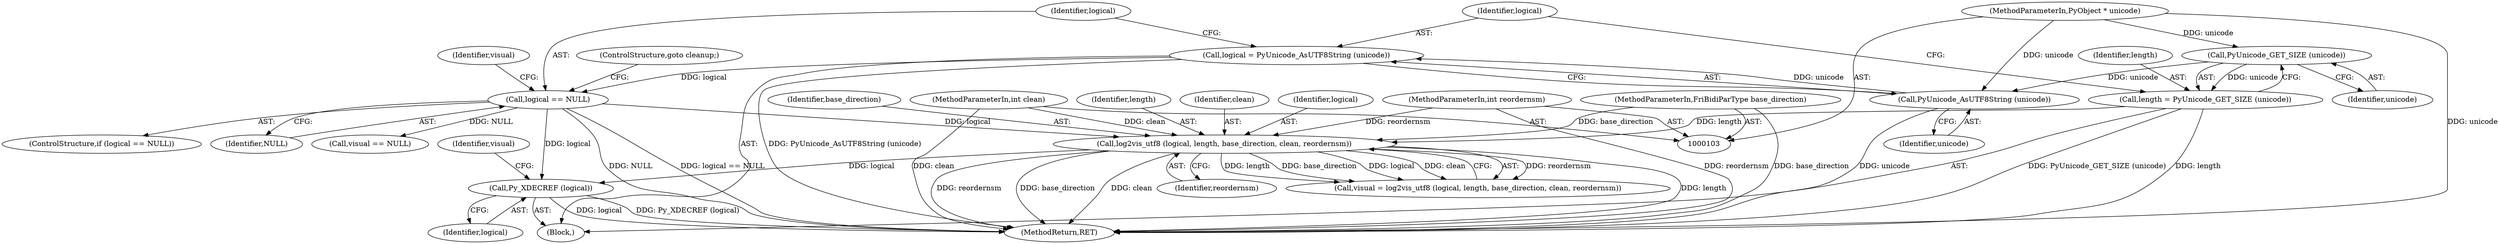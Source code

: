 digraph "1_pyfribidi_d2860c655357975e7b32d84e6b45e98f0dcecd7a_2@pointer" {
"1000157" [label="(Call,Py_XDECREF (logical))"];
"1000131" [label="(Call,logical == NULL)"];
"1000126" [label="(Call,logical = PyUnicode_AsUTF8String (unicode))"];
"1000128" [label="(Call,PyUnicode_AsUTF8String (unicode))"];
"1000124" [label="(Call,PyUnicode_GET_SIZE (unicode))"];
"1000104" [label="(MethodParameterIn,PyObject * unicode)"];
"1000137" [label="(Call,log2vis_utf8 (logical, length, base_direction, clean, reordernsm))"];
"1000122" [label="(Call,length = PyUnicode_GET_SIZE (unicode))"];
"1000105" [label="(MethodParameterIn,FriBidiParType base_direction)"];
"1000106" [label="(MethodParameterIn,int clean)"];
"1000107" [label="(MethodParameterIn,int reordernsm)"];
"1000108" [label="(Block,)"];
"1000105" [label="(MethodParameterIn,FriBidiParType base_direction)"];
"1000126" [label="(Call,logical = PyUnicode_AsUTF8String (unicode))"];
"1000131" [label="(Call,logical == NULL)"];
"1000124" [label="(Call,PyUnicode_GET_SIZE (unicode))"];
"1000163" [label="(MethodReturn,RET)"];
"1000107" [label="(MethodParameterIn,int reordernsm)"];
"1000129" [label="(Identifier,unicode)"];
"1000127" [label="(Identifier,logical)"];
"1000141" [label="(Identifier,clean)"];
"1000138" [label="(Identifier,logical)"];
"1000142" [label="(Identifier,reordernsm)"];
"1000106" [label="(MethodParameterIn,int clean)"];
"1000134" [label="(ControlStructure,goto cleanup;)"];
"1000125" [label="(Identifier,unicode)"];
"1000140" [label="(Identifier,base_direction)"];
"1000158" [label="(Identifier,logical)"];
"1000130" [label="(ControlStructure,if (logical == NULL))"];
"1000133" [label="(Identifier,NULL)"];
"1000135" [label="(Call,visual = log2vis_utf8 (logical, length, base_direction, clean, reordernsm))"];
"1000122" [label="(Call,length = PyUnicode_GET_SIZE (unicode))"];
"1000123" [label="(Identifier,length)"];
"1000104" [label="(MethodParameterIn,PyObject * unicode)"];
"1000157" [label="(Call,Py_XDECREF (logical))"];
"1000144" [label="(Call,visual == NULL)"];
"1000139" [label="(Identifier,length)"];
"1000132" [label="(Identifier,logical)"];
"1000137" [label="(Call,log2vis_utf8 (logical, length, base_direction, clean, reordernsm))"];
"1000128" [label="(Call,PyUnicode_AsUTF8String (unicode))"];
"1000136" [label="(Identifier,visual)"];
"1000160" [label="(Identifier,visual)"];
"1000157" -> "1000108"  [label="AST: "];
"1000157" -> "1000158"  [label="CFG: "];
"1000158" -> "1000157"  [label="AST: "];
"1000160" -> "1000157"  [label="CFG: "];
"1000157" -> "1000163"  [label="DDG: Py_XDECREF (logical)"];
"1000157" -> "1000163"  [label="DDG: logical"];
"1000131" -> "1000157"  [label="DDG: logical"];
"1000137" -> "1000157"  [label="DDG: logical"];
"1000131" -> "1000130"  [label="AST: "];
"1000131" -> "1000133"  [label="CFG: "];
"1000132" -> "1000131"  [label="AST: "];
"1000133" -> "1000131"  [label="AST: "];
"1000134" -> "1000131"  [label="CFG: "];
"1000136" -> "1000131"  [label="CFG: "];
"1000131" -> "1000163"  [label="DDG: NULL"];
"1000131" -> "1000163"  [label="DDG: logical == NULL"];
"1000126" -> "1000131"  [label="DDG: logical"];
"1000131" -> "1000137"  [label="DDG: logical"];
"1000131" -> "1000144"  [label="DDG: NULL"];
"1000126" -> "1000108"  [label="AST: "];
"1000126" -> "1000128"  [label="CFG: "];
"1000127" -> "1000126"  [label="AST: "];
"1000128" -> "1000126"  [label="AST: "];
"1000132" -> "1000126"  [label="CFG: "];
"1000126" -> "1000163"  [label="DDG: PyUnicode_AsUTF8String (unicode)"];
"1000128" -> "1000126"  [label="DDG: unicode"];
"1000128" -> "1000129"  [label="CFG: "];
"1000129" -> "1000128"  [label="AST: "];
"1000128" -> "1000163"  [label="DDG: unicode"];
"1000124" -> "1000128"  [label="DDG: unicode"];
"1000104" -> "1000128"  [label="DDG: unicode"];
"1000124" -> "1000122"  [label="AST: "];
"1000124" -> "1000125"  [label="CFG: "];
"1000125" -> "1000124"  [label="AST: "];
"1000122" -> "1000124"  [label="CFG: "];
"1000124" -> "1000122"  [label="DDG: unicode"];
"1000104" -> "1000124"  [label="DDG: unicode"];
"1000104" -> "1000103"  [label="AST: "];
"1000104" -> "1000163"  [label="DDG: unicode"];
"1000137" -> "1000135"  [label="AST: "];
"1000137" -> "1000142"  [label="CFG: "];
"1000138" -> "1000137"  [label="AST: "];
"1000139" -> "1000137"  [label="AST: "];
"1000140" -> "1000137"  [label="AST: "];
"1000141" -> "1000137"  [label="AST: "];
"1000142" -> "1000137"  [label="AST: "];
"1000135" -> "1000137"  [label="CFG: "];
"1000137" -> "1000163"  [label="DDG: reordernsm"];
"1000137" -> "1000163"  [label="DDG: base_direction"];
"1000137" -> "1000163"  [label="DDG: clean"];
"1000137" -> "1000163"  [label="DDG: length"];
"1000137" -> "1000135"  [label="DDG: reordernsm"];
"1000137" -> "1000135"  [label="DDG: length"];
"1000137" -> "1000135"  [label="DDG: base_direction"];
"1000137" -> "1000135"  [label="DDG: logical"];
"1000137" -> "1000135"  [label="DDG: clean"];
"1000122" -> "1000137"  [label="DDG: length"];
"1000105" -> "1000137"  [label="DDG: base_direction"];
"1000106" -> "1000137"  [label="DDG: clean"];
"1000107" -> "1000137"  [label="DDG: reordernsm"];
"1000122" -> "1000108"  [label="AST: "];
"1000123" -> "1000122"  [label="AST: "];
"1000127" -> "1000122"  [label="CFG: "];
"1000122" -> "1000163"  [label="DDG: length"];
"1000122" -> "1000163"  [label="DDG: PyUnicode_GET_SIZE (unicode)"];
"1000105" -> "1000103"  [label="AST: "];
"1000105" -> "1000163"  [label="DDG: base_direction"];
"1000106" -> "1000103"  [label="AST: "];
"1000106" -> "1000163"  [label="DDG: clean"];
"1000107" -> "1000103"  [label="AST: "];
"1000107" -> "1000163"  [label="DDG: reordernsm"];
}
